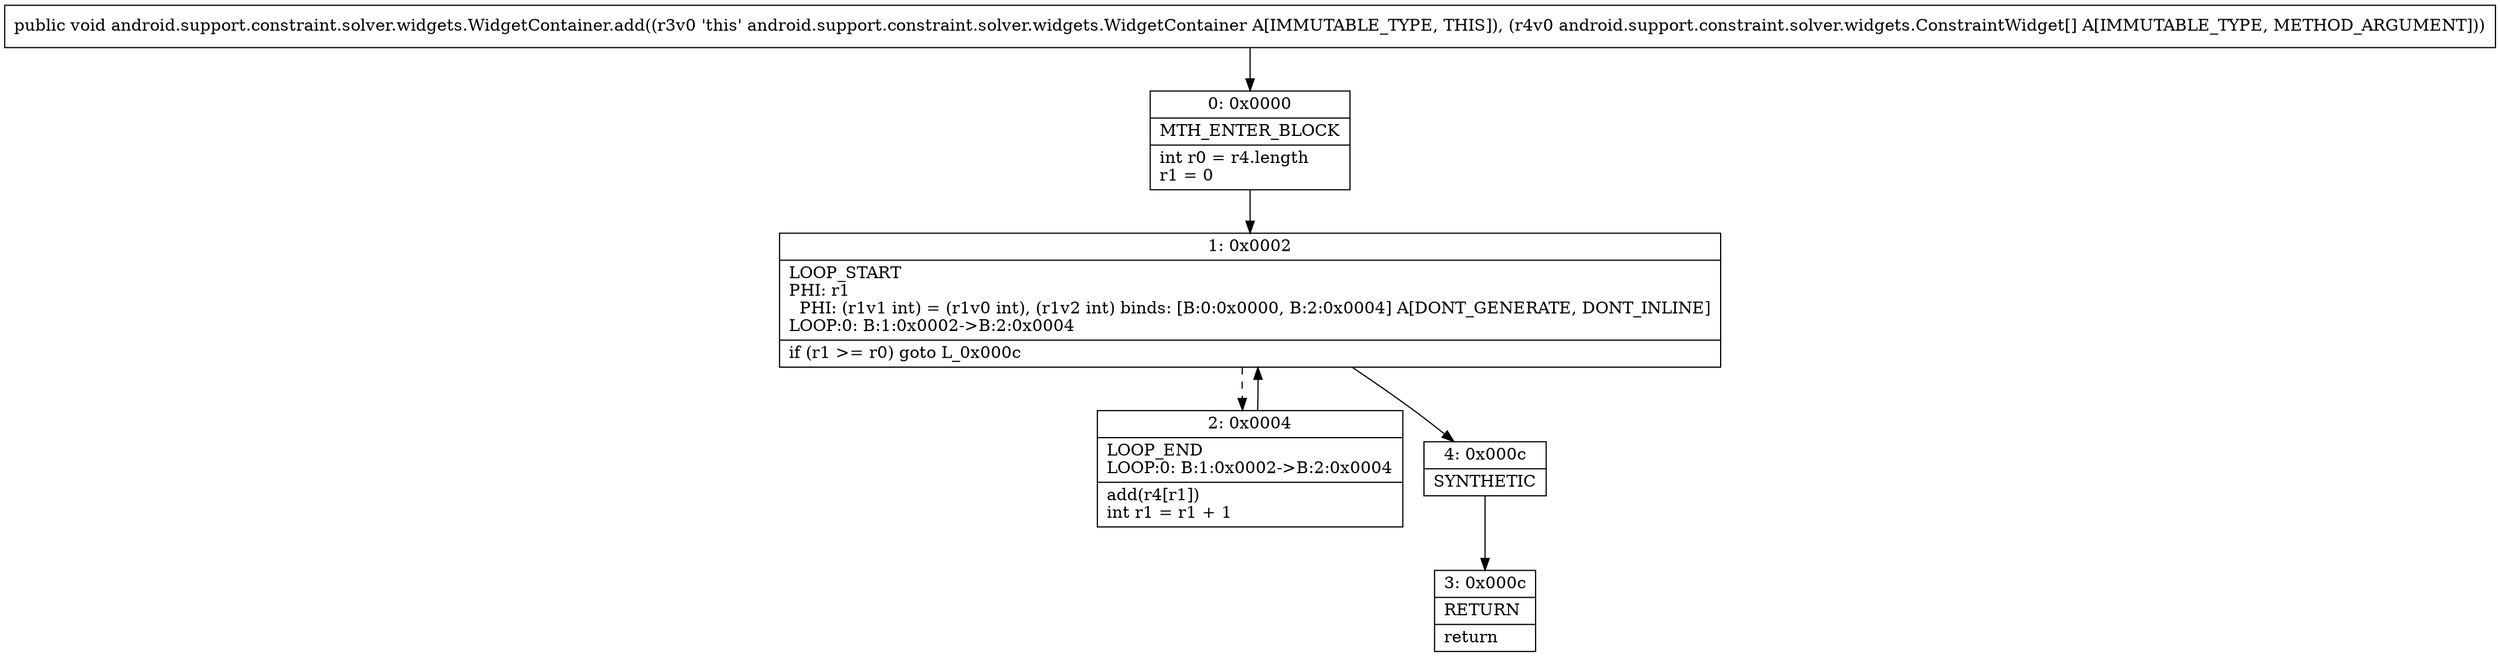 digraph "CFG forandroid.support.constraint.solver.widgets.WidgetContainer.add([Landroid\/support\/constraint\/solver\/widgets\/ConstraintWidget;)V" {
Node_0 [shape=record,label="{0\:\ 0x0000|MTH_ENTER_BLOCK\l|int r0 = r4.length\lr1 = 0\l}"];
Node_1 [shape=record,label="{1\:\ 0x0002|LOOP_START\lPHI: r1 \l  PHI: (r1v1 int) = (r1v0 int), (r1v2 int) binds: [B:0:0x0000, B:2:0x0004] A[DONT_GENERATE, DONT_INLINE]\lLOOP:0: B:1:0x0002\-\>B:2:0x0004\l|if (r1 \>= r0) goto L_0x000c\l}"];
Node_2 [shape=record,label="{2\:\ 0x0004|LOOP_END\lLOOP:0: B:1:0x0002\-\>B:2:0x0004\l|add(r4[r1])\lint r1 = r1 + 1\l}"];
Node_3 [shape=record,label="{3\:\ 0x000c|RETURN\l|return\l}"];
Node_4 [shape=record,label="{4\:\ 0x000c|SYNTHETIC\l}"];
MethodNode[shape=record,label="{public void android.support.constraint.solver.widgets.WidgetContainer.add((r3v0 'this' android.support.constraint.solver.widgets.WidgetContainer A[IMMUTABLE_TYPE, THIS]), (r4v0 android.support.constraint.solver.widgets.ConstraintWidget[] A[IMMUTABLE_TYPE, METHOD_ARGUMENT])) }"];
MethodNode -> Node_0;
Node_0 -> Node_1;
Node_1 -> Node_2[style=dashed];
Node_1 -> Node_4;
Node_2 -> Node_1;
Node_4 -> Node_3;
}

